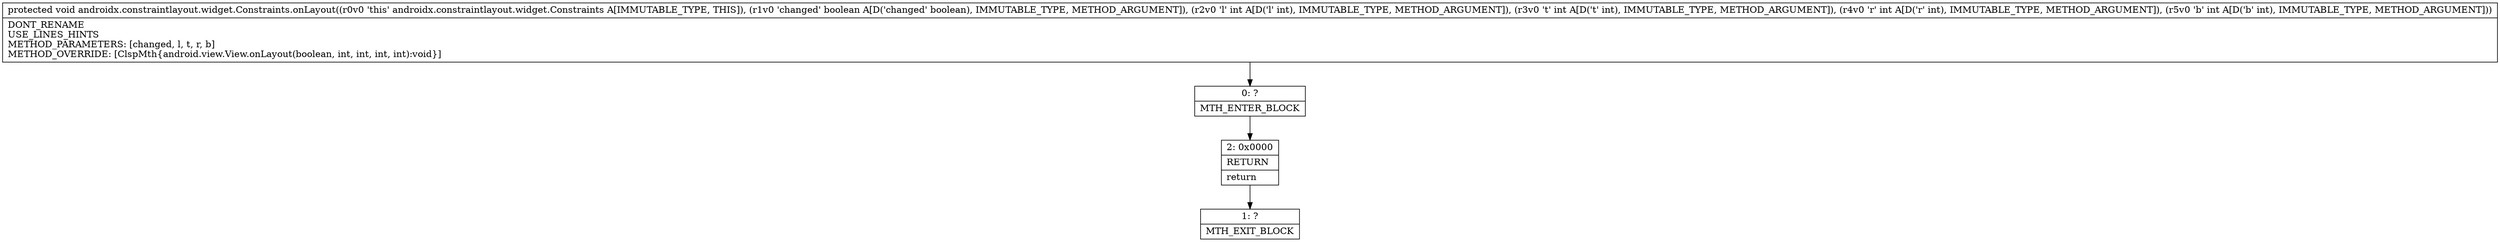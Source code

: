digraph "CFG forandroidx.constraintlayout.widget.Constraints.onLayout(ZIIII)V" {
Node_0 [shape=record,label="{0\:\ ?|MTH_ENTER_BLOCK\l}"];
Node_2 [shape=record,label="{2\:\ 0x0000|RETURN\l|return\l}"];
Node_1 [shape=record,label="{1\:\ ?|MTH_EXIT_BLOCK\l}"];
MethodNode[shape=record,label="{protected void androidx.constraintlayout.widget.Constraints.onLayout((r0v0 'this' androidx.constraintlayout.widget.Constraints A[IMMUTABLE_TYPE, THIS]), (r1v0 'changed' boolean A[D('changed' boolean), IMMUTABLE_TYPE, METHOD_ARGUMENT]), (r2v0 'l' int A[D('l' int), IMMUTABLE_TYPE, METHOD_ARGUMENT]), (r3v0 't' int A[D('t' int), IMMUTABLE_TYPE, METHOD_ARGUMENT]), (r4v0 'r' int A[D('r' int), IMMUTABLE_TYPE, METHOD_ARGUMENT]), (r5v0 'b' int A[D('b' int), IMMUTABLE_TYPE, METHOD_ARGUMENT]))  | DONT_RENAME\lUSE_LINES_HINTS\lMETHOD_PARAMETERS: [changed, l, t, r, b]\lMETHOD_OVERRIDE: [ClspMth\{android.view.View.onLayout(boolean, int, int, int, int):void\}]\l}"];
MethodNode -> Node_0;Node_0 -> Node_2;
Node_2 -> Node_1;
}

